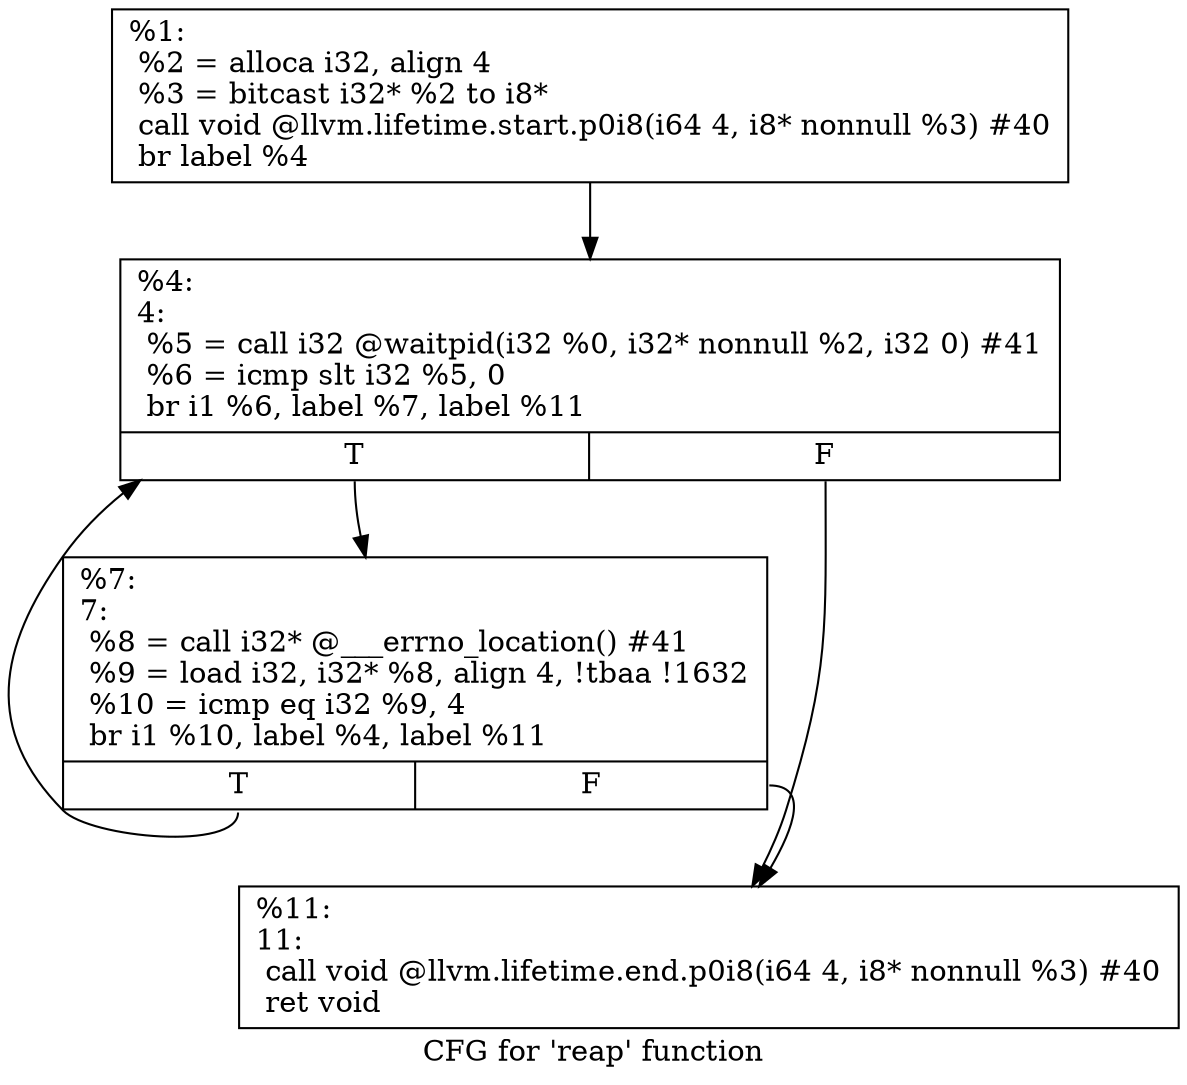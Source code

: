 digraph "CFG for 'reap' function" {
	label="CFG for 'reap' function";

	Node0x1cf2fb0 [shape=record,label="{%1:\l  %2 = alloca i32, align 4\l  %3 = bitcast i32* %2 to i8*\l  call void @llvm.lifetime.start.p0i8(i64 4, i8* nonnull %3) #40\l  br label %4\l}"];
	Node0x1cf2fb0 -> Node0x1cf3000;
	Node0x1cf3000 [shape=record,label="{%4:\l4:                                                \l  %5 = call i32 @waitpid(i32 %0, i32* nonnull %2, i32 0) #41\l  %6 = icmp slt i32 %5, 0\l  br i1 %6, label %7, label %11\l|{<s0>T|<s1>F}}"];
	Node0x1cf3000:s0 -> Node0x1cf3050;
	Node0x1cf3000:s1 -> Node0x1cf30a0;
	Node0x1cf3050 [shape=record,label="{%7:\l7:                                                \l  %8 = call i32* @___errno_location() #41\l  %9 = load i32, i32* %8, align 4, !tbaa !1632\l  %10 = icmp eq i32 %9, 4\l  br i1 %10, label %4, label %11\l|{<s0>T|<s1>F}}"];
	Node0x1cf3050:s0 -> Node0x1cf3000;
	Node0x1cf3050:s1 -> Node0x1cf30a0;
	Node0x1cf30a0 [shape=record,label="{%11:\l11:                                               \l  call void @llvm.lifetime.end.p0i8(i64 4, i8* nonnull %3) #40\l  ret void\l}"];
}
